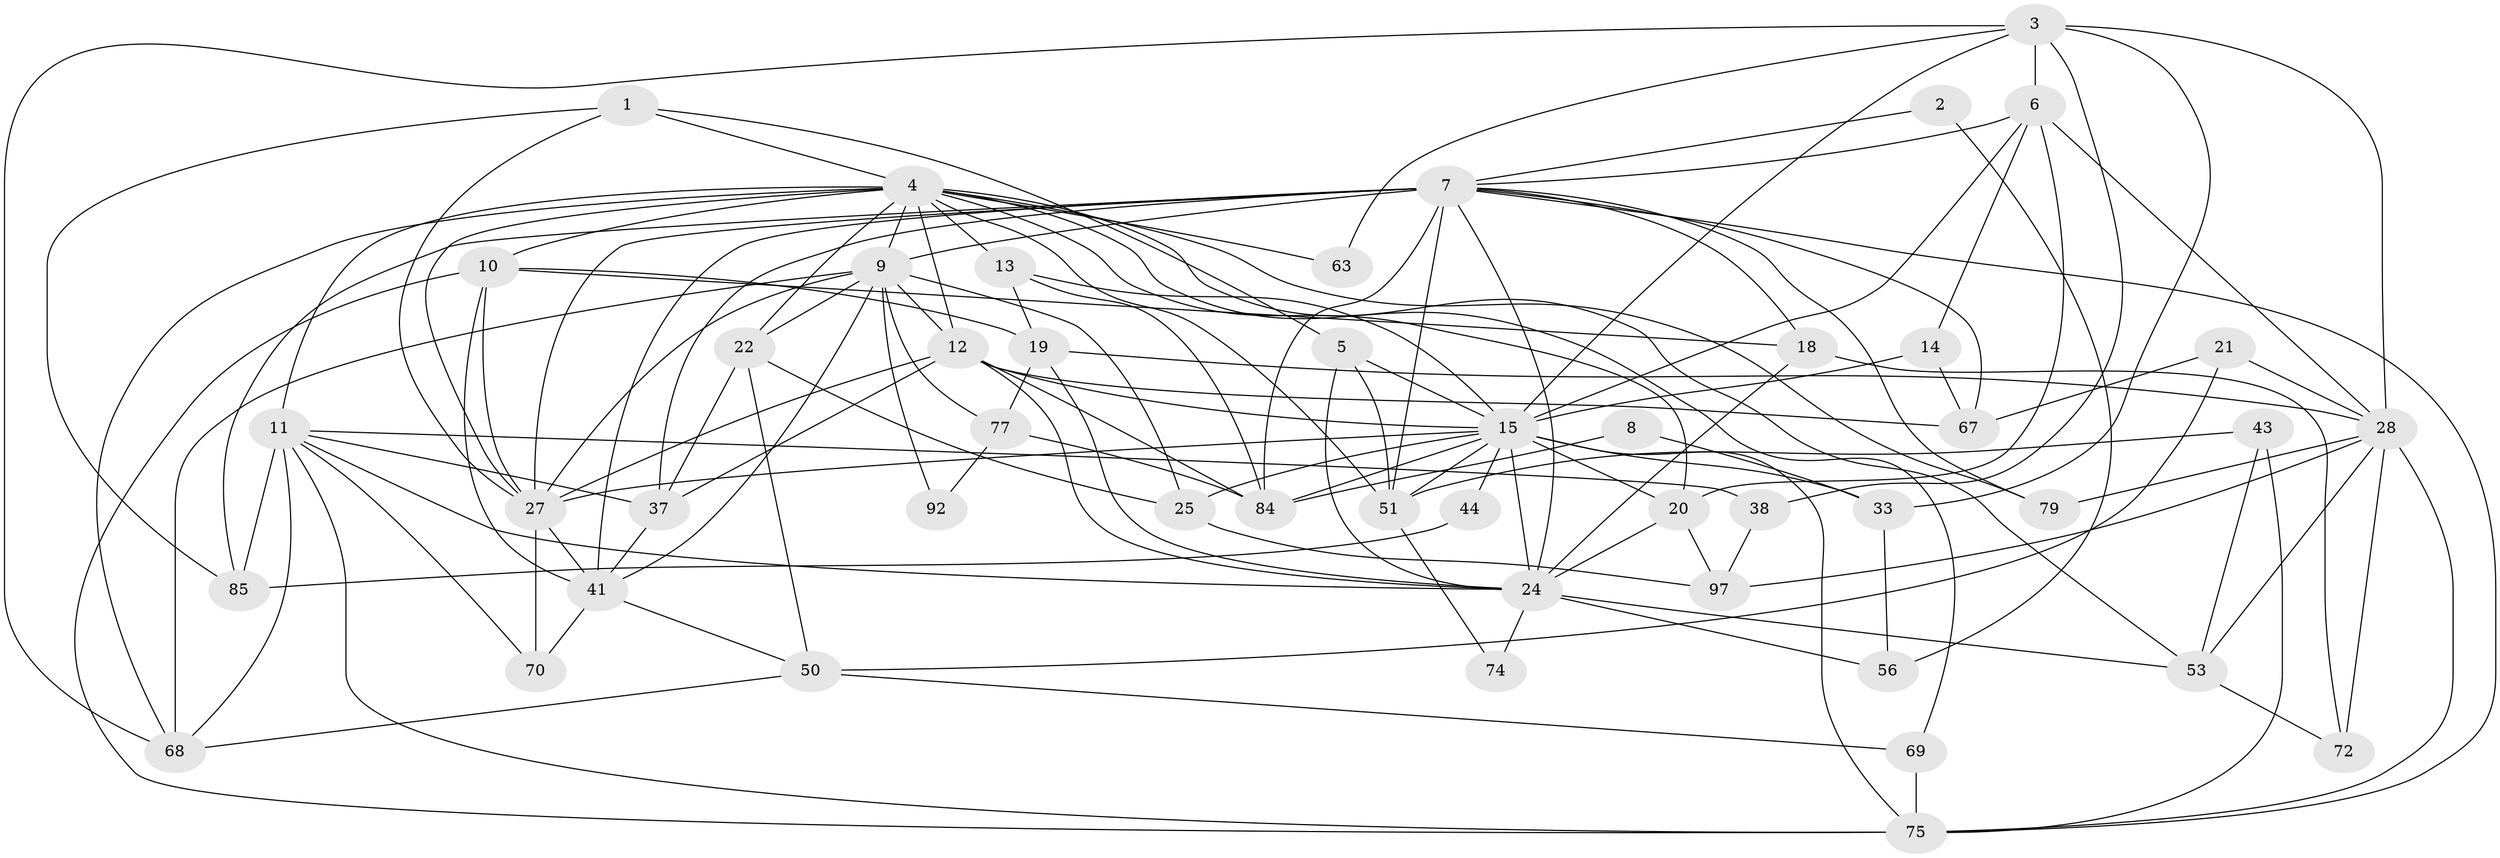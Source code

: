 // original degree distribution, {5: 0.18556701030927836, 2: 0.10309278350515463, 6: 0.08247422680412371, 3: 0.28865979381443296, 8: 0.020618556701030927, 4: 0.29896907216494845, 7: 0.020618556701030927}
// Generated by graph-tools (version 1.1) at 2025/15/03/09/25 04:15:15]
// undirected, 48 vertices, 129 edges
graph export_dot {
graph [start="1"]
  node [color=gray90,style=filled];
  1 [super="+45"];
  2;
  3 [super="+36"];
  4 [super="+93+57+40+48"];
  5 [super="+49"];
  6 [super="+30"];
  7 [super="+60+17+54+62"];
  8;
  9 [super="+46+29+88+71+52"];
  10 [super="+26"];
  11 [super="+47+31"];
  12 [super="+16"];
  13 [super="+35"];
  14;
  15 [super="+32+23"];
  18;
  19 [super="+96+66"];
  20 [super="+59"];
  21;
  22 [super="+94"];
  24 [super="+58+81"];
  25 [super="+82"];
  27 [super="+34"];
  28 [super="+65"];
  33;
  37;
  38;
  41 [super="+89"];
  43;
  44;
  50 [super="+61"];
  51 [super="+73+80"];
  53;
  56;
  63;
  67;
  68 [super="+76"];
  69;
  70;
  72;
  74;
  75;
  77;
  79;
  84;
  85;
  92;
  97;
  1 -- 5;
  1 -- 27 [weight=2];
  1 -- 85;
  1 -- 4 [weight=2];
  2 -- 56;
  2 -- 7;
  3 -- 28;
  3 -- 38;
  3 -- 33;
  3 -- 63;
  3 -- 68;
  3 -- 15;
  3 -- 6;
  4 -- 79;
  4 -- 68;
  4 -- 11;
  4 -- 12 [weight=2];
  4 -- 69;
  4 -- 10;
  4 -- 13 [weight=2];
  4 -- 53;
  4 -- 22 [weight=2];
  4 -- 51;
  4 -- 9 [weight=2];
  4 -- 20;
  4 -- 63;
  4 -- 27;
  5 -- 15;
  5 -- 51;
  5 -- 24;
  6 -- 14;
  6 -- 7;
  6 -- 28;
  6 -- 15;
  6 -- 20;
  7 -- 85;
  7 -- 41;
  7 -- 75;
  7 -- 24;
  7 -- 37;
  7 -- 79;
  7 -- 51 [weight=5];
  7 -- 9;
  7 -- 84;
  7 -- 18;
  7 -- 67;
  7 -- 27;
  8 -- 84;
  8 -- 33;
  9 -- 77 [weight=2];
  9 -- 92;
  9 -- 25;
  9 -- 41;
  9 -- 68;
  9 -- 22 [weight=2];
  9 -- 12;
  9 -- 27;
  10 -- 18;
  10 -- 41;
  10 -- 19;
  10 -- 75;
  10 -- 27;
  11 -- 24;
  11 -- 75;
  11 -- 70;
  11 -- 85;
  11 -- 38;
  11 -- 68;
  11 -- 37;
  12 -- 24;
  12 -- 15;
  12 -- 67;
  12 -- 37;
  12 -- 84;
  12 -- 27;
  13 -- 84;
  13 -- 15;
  13 -- 19;
  14 -- 67;
  14 -- 15;
  15 -- 75;
  15 -- 44;
  15 -- 20;
  15 -- 24;
  15 -- 27;
  15 -- 33;
  15 -- 51;
  15 -- 84;
  15 -- 25;
  18 -- 72;
  18 -- 24;
  19 -- 77;
  19 -- 28;
  19 -- 24;
  20 -- 97;
  20 -- 24;
  21 -- 67;
  21 -- 50;
  21 -- 28;
  22 -- 37;
  22 -- 50;
  22 -- 25 [weight=2];
  24 -- 56;
  24 -- 53;
  24 -- 74;
  25 -- 97;
  27 -- 70;
  27 -- 41;
  28 -- 53;
  28 -- 97;
  28 -- 72;
  28 -- 75;
  28 -- 79;
  33 -- 56;
  37 -- 41;
  38 -- 97;
  41 -- 70;
  41 -- 50;
  43 -- 51 [weight=2];
  43 -- 53;
  43 -- 75;
  44 -- 85;
  50 -- 68;
  50 -- 69;
  51 -- 74;
  53 -- 72;
  69 -- 75;
  77 -- 84;
  77 -- 92;
}
